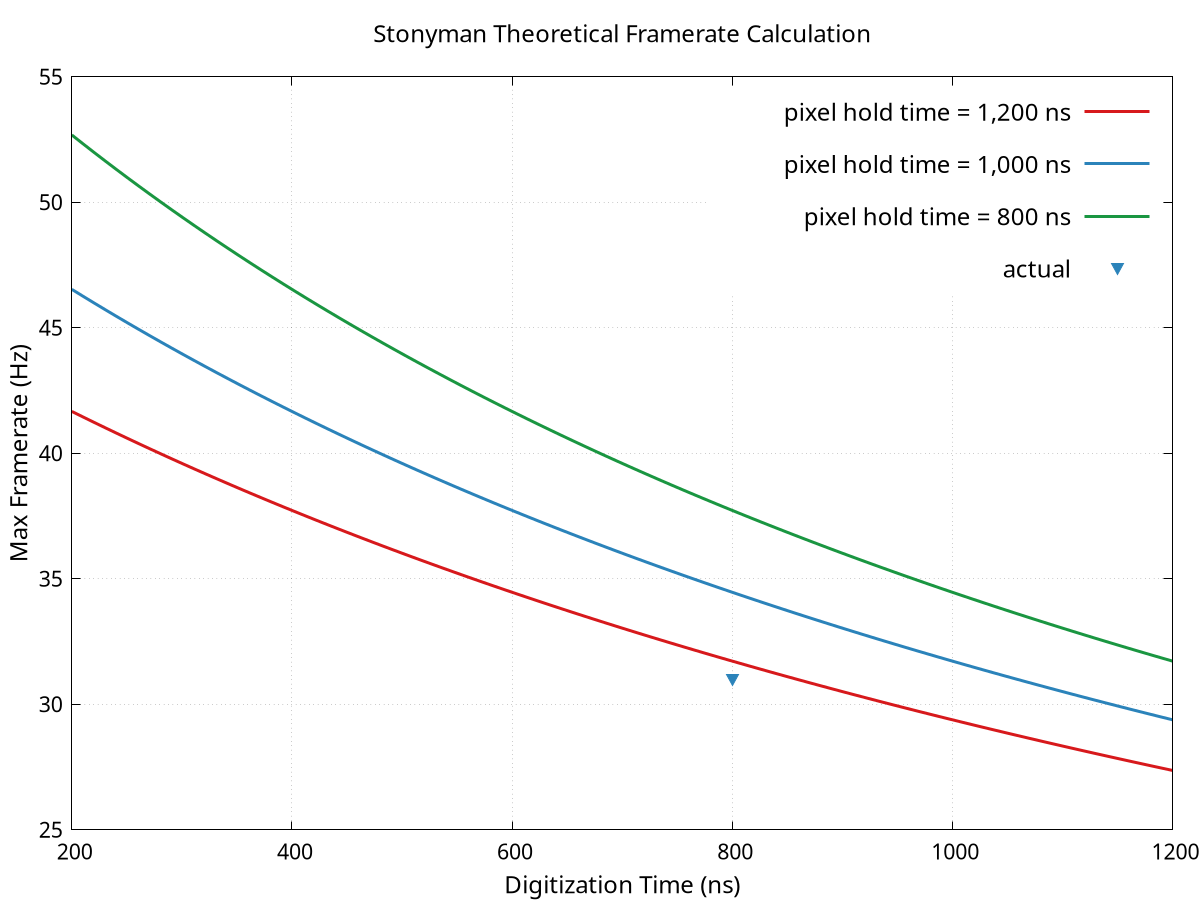 #!/user/bin/gnuplot

set title "Stonyman Theoretical Framerate Calculation"
set xlabel "Digitization Time (ns)"
set xrange [200:1200]
set ylabel "Max Framerate (Hz)"
#set yrange [0:80]
set grid
# use this to move the key if necessary
set key top right

# font sizes
set title font ",18"
set xlabel font ",18"
set ylabel font ",18"
set xtics font ",16"
set ytics font ",16"
set key font ",18" spacing 1.6

# output to file
set terminal pngcairo size 600,600 enhanced color
set output 'fig-stonyman-framerate.png'
#set terminal epslatex size 400,400 color
#set output 'fig-stonyman-framerate.eps'

# caption


res_rows = 112;
res_cols = 112;
res = res_rows * res_cols;
t_ctrl = 250        # control line pulse width
t_pulse = t_ctrl*2  # time between start of a single control line pulse and the next

set pointsize 2.0
set style line 1 lc rgb '#2B83BA' pt 11

plot 1000000000/(((res-1)*t_pulse) + ((res_rows-1)*t_pulse*3) + (res* 1200 ) + (res*x)) lw 3 lc rgb '#D7191C' with lines title "pixel hold time = 1,200 ns",\
     1000000000/(((res-1)*t_pulse) + ((res_rows-1)*t_pulse*3) + (res* 1000 ) + (res*x)) lw 3 lc rgb '#2B83BA' with lines title "pixel hold time = 1,000 ns",\
     1000000000/(((res-1)*t_pulse) + ((res_rows-1)*t_pulse*3) + (res*  800 ) + (res*x)) lw 3 lc rgb '#1A9641' with lines title "pixel hold time = 800 ns",\
     '-' with points ls 1 title "actual"
800 31
e

#pause -1

